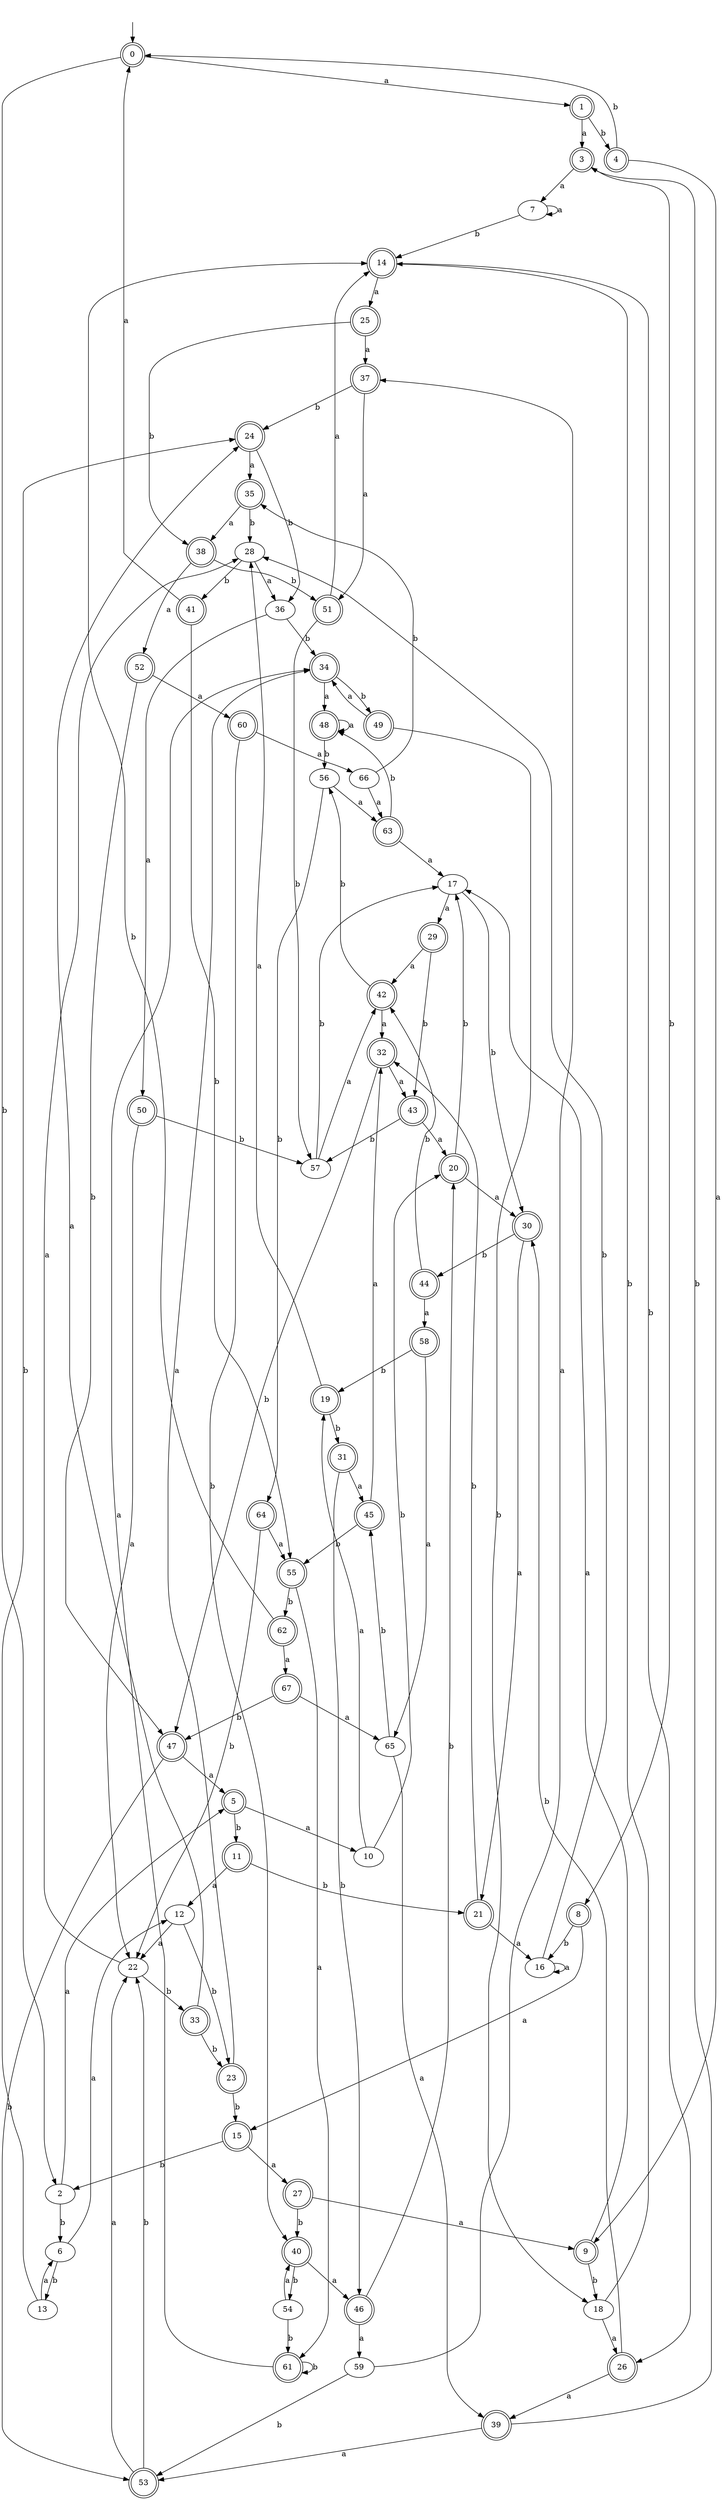 digraph RandomDFA {
  __start0 [label="", shape=none];
  __start0 -> 0 [label=""];
  0 [shape=circle] [shape=doublecircle]
  0 -> 1 [label="a"]
  0 -> 2 [label="b"]
  1 [shape=doublecircle]
  1 -> 3 [label="a"]
  1 -> 4 [label="b"]
  2
  2 -> 5 [label="a"]
  2 -> 6 [label="b"]
  3 [shape=doublecircle]
  3 -> 7 [label="a"]
  3 -> 8 [label="b"]
  4 [shape=doublecircle]
  4 -> 9 [label="a"]
  4 -> 0 [label="b"]
  5 [shape=doublecircle]
  5 -> 10 [label="a"]
  5 -> 11 [label="b"]
  6
  6 -> 12 [label="a"]
  6 -> 13 [label="b"]
  7
  7 -> 7 [label="a"]
  7 -> 14 [label="b"]
  8 [shape=doublecircle]
  8 -> 15 [label="a"]
  8 -> 16 [label="b"]
  9 [shape=doublecircle]
  9 -> 17 [label="a"]
  9 -> 18 [label="b"]
  10
  10 -> 19 [label="a"]
  10 -> 20 [label="b"]
  11 [shape=doublecircle]
  11 -> 12 [label="a"]
  11 -> 21 [label="b"]
  12
  12 -> 22 [label="a"]
  12 -> 23 [label="b"]
  13
  13 -> 6 [label="a"]
  13 -> 24 [label="b"]
  14 [shape=doublecircle]
  14 -> 25 [label="a"]
  14 -> 26 [label="b"]
  15 [shape=doublecircle]
  15 -> 27 [label="a"]
  15 -> 2 [label="b"]
  16
  16 -> 16 [label="a"]
  16 -> 28 [label="b"]
  17
  17 -> 29 [label="a"]
  17 -> 30 [label="b"]
  18
  18 -> 26 [label="a"]
  18 -> 14 [label="b"]
  19 [shape=doublecircle]
  19 -> 28 [label="a"]
  19 -> 31 [label="b"]
  20 [shape=doublecircle]
  20 -> 30 [label="a"]
  20 -> 17 [label="b"]
  21 [shape=doublecircle]
  21 -> 16 [label="a"]
  21 -> 32 [label="b"]
  22
  22 -> 28 [label="a"]
  22 -> 33 [label="b"]
  23 [shape=doublecircle]
  23 -> 34 [label="a"]
  23 -> 15 [label="b"]
  24 [shape=doublecircle]
  24 -> 35 [label="a"]
  24 -> 36 [label="b"]
  25 [shape=doublecircle]
  25 -> 37 [label="a"]
  25 -> 38 [label="b"]
  26 [shape=doublecircle]
  26 -> 39 [label="a"]
  26 -> 30 [label="b"]
  27 [shape=doublecircle]
  27 -> 9 [label="a"]
  27 -> 40 [label="b"]
  28
  28 -> 36 [label="a"]
  28 -> 41 [label="b"]
  29 [shape=doublecircle]
  29 -> 42 [label="a"]
  29 -> 43 [label="b"]
  30 [shape=doublecircle]
  30 -> 21 [label="a"]
  30 -> 44 [label="b"]
  31 [shape=doublecircle]
  31 -> 45 [label="a"]
  31 -> 46 [label="b"]
  32 [shape=doublecircle]
  32 -> 43 [label="a"]
  32 -> 47 [label="b"]
  33 [shape=doublecircle]
  33 -> 24 [label="a"]
  33 -> 23 [label="b"]
  34 [shape=doublecircle]
  34 -> 48 [label="a"]
  34 -> 49 [label="b"]
  35 [shape=doublecircle]
  35 -> 38 [label="a"]
  35 -> 28 [label="b"]
  36
  36 -> 50 [label="a"]
  36 -> 34 [label="b"]
  37 [shape=doublecircle]
  37 -> 51 [label="a"]
  37 -> 24 [label="b"]
  38 [shape=doublecircle]
  38 -> 52 [label="a"]
  38 -> 51 [label="b"]
  39 [shape=doublecircle]
  39 -> 53 [label="a"]
  39 -> 3 [label="b"]
  40 [shape=doublecircle]
  40 -> 46 [label="a"]
  40 -> 54 [label="b"]
  41 [shape=doublecircle]
  41 -> 0 [label="a"]
  41 -> 55 [label="b"]
  42 [shape=doublecircle]
  42 -> 32 [label="a"]
  42 -> 56 [label="b"]
  43 [shape=doublecircle]
  43 -> 20 [label="a"]
  43 -> 57 [label="b"]
  44 [shape=doublecircle]
  44 -> 58 [label="a"]
  44 -> 42 [label="b"]
  45 [shape=doublecircle]
  45 -> 32 [label="a"]
  45 -> 55 [label="b"]
  46 [shape=doublecircle]
  46 -> 59 [label="a"]
  46 -> 20 [label="b"]
  47 [shape=doublecircle]
  47 -> 5 [label="a"]
  47 -> 53 [label="b"]
  48 [shape=doublecircle]
  48 -> 48 [label="a"]
  48 -> 56 [label="b"]
  49 [shape=doublecircle]
  49 -> 34 [label="a"]
  49 -> 18 [label="b"]
  50 [shape=doublecircle]
  50 -> 22 [label="a"]
  50 -> 57 [label="b"]
  51 [shape=doublecircle]
  51 -> 14 [label="a"]
  51 -> 57 [label="b"]
  52 [shape=doublecircle]
  52 -> 60 [label="a"]
  52 -> 47 [label="b"]
  53 [shape=doublecircle]
  53 -> 22 [label="a"]
  53 -> 22 [label="b"]
  54
  54 -> 40 [label="a"]
  54 -> 61 [label="b"]
  55 [shape=doublecircle]
  55 -> 61 [label="a"]
  55 -> 62 [label="b"]
  56
  56 -> 63 [label="a"]
  56 -> 64 [label="b"]
  57
  57 -> 42 [label="a"]
  57 -> 17 [label="b"]
  58 [shape=doublecircle]
  58 -> 65 [label="a"]
  58 -> 19 [label="b"]
  59
  59 -> 37 [label="a"]
  59 -> 53 [label="b"]
  60 [shape=doublecircle]
  60 -> 66 [label="a"]
  60 -> 40 [label="b"]
  61 [shape=doublecircle]
  61 -> 34 [label="a"]
  61 -> 61 [label="b"]
  62 [shape=doublecircle]
  62 -> 67 [label="a"]
  62 -> 14 [label="b"]
  63 [shape=doublecircle]
  63 -> 17 [label="a"]
  63 -> 48 [label="b"]
  64 [shape=doublecircle]
  64 -> 55 [label="a"]
  64 -> 22 [label="b"]
  65
  65 -> 39 [label="a"]
  65 -> 45 [label="b"]
  66
  66 -> 63 [label="a"]
  66 -> 35 [label="b"]
  67 [shape=doublecircle]
  67 -> 65 [label="a"]
  67 -> 47 [label="b"]
}
